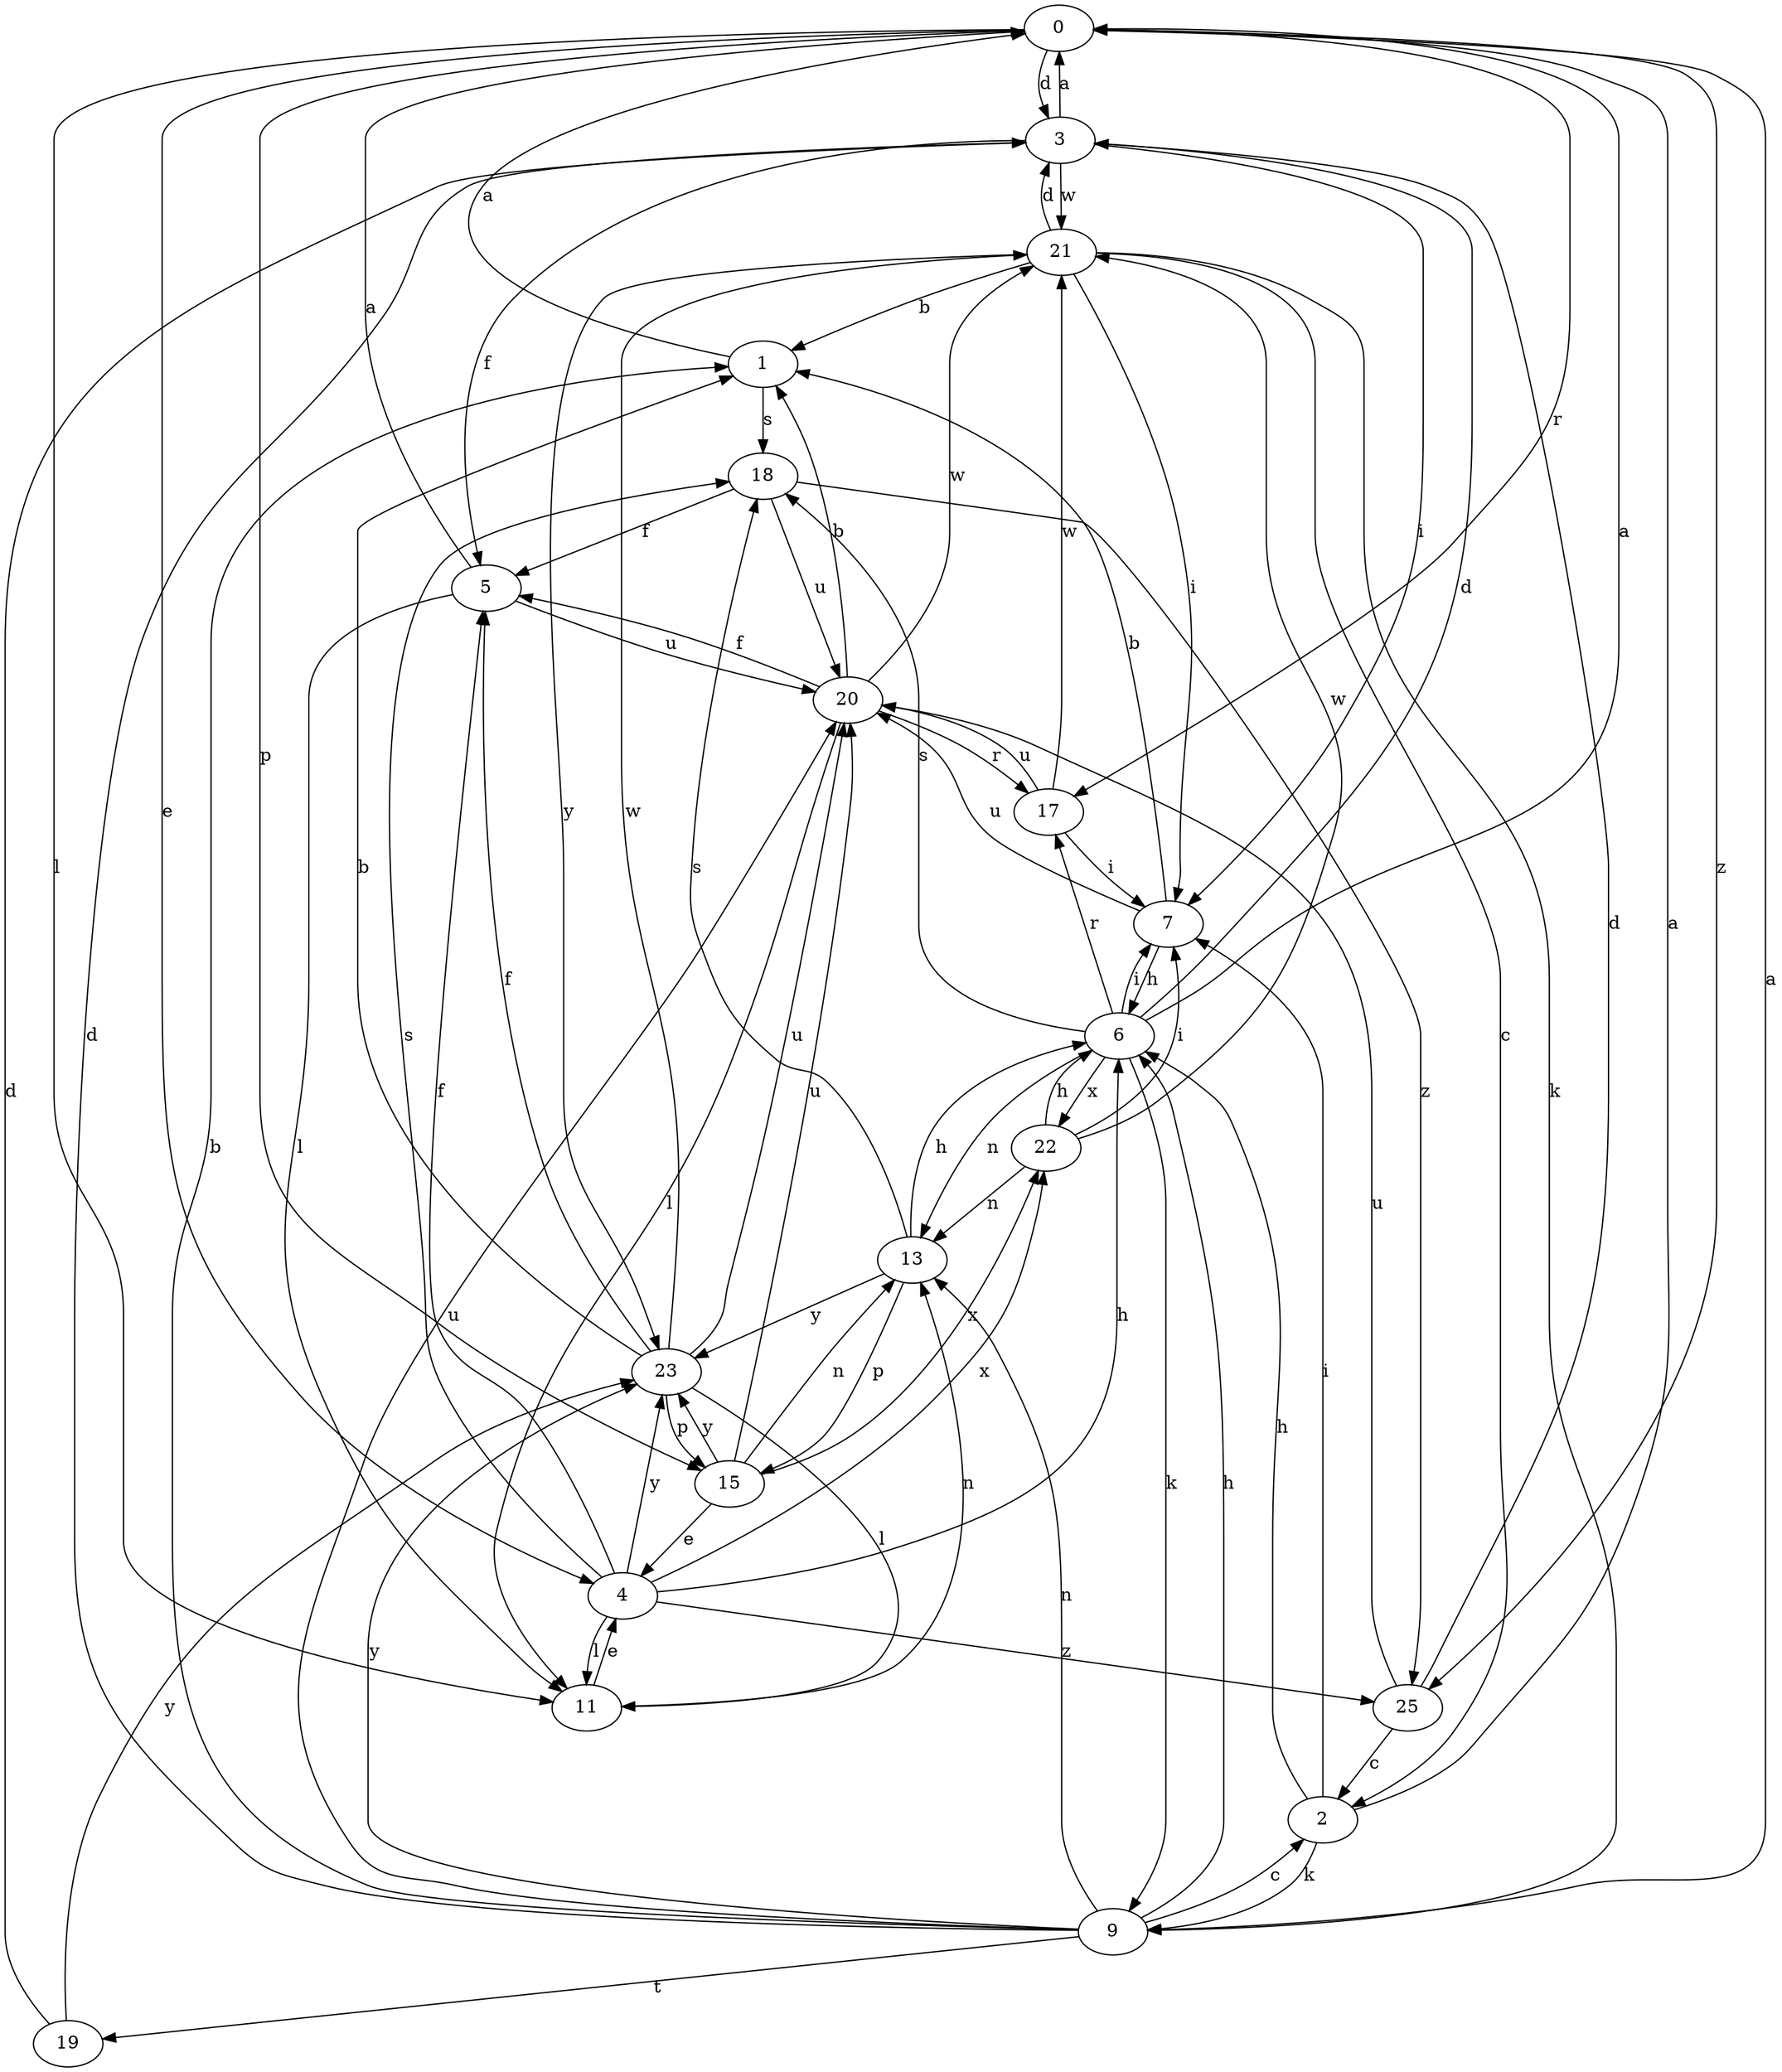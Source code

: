 strict digraph  {
0;
1;
2;
3;
4;
5;
6;
7;
9;
11;
13;
15;
17;
18;
19;
20;
21;
22;
23;
25;
0 -> 3  [label=d];
0 -> 4  [label=e];
0 -> 11  [label=l];
0 -> 15  [label=p];
0 -> 17  [label=r];
0 -> 25  [label=z];
1 -> 0  [label=a];
1 -> 18  [label=s];
2 -> 0  [label=a];
2 -> 6  [label=h];
2 -> 7  [label=i];
2 -> 9  [label=k];
3 -> 0  [label=a];
3 -> 5  [label=f];
3 -> 7  [label=i];
3 -> 21  [label=w];
4 -> 5  [label=f];
4 -> 6  [label=h];
4 -> 11  [label=l];
4 -> 18  [label=s];
4 -> 22  [label=x];
4 -> 23  [label=y];
4 -> 25  [label=z];
5 -> 0  [label=a];
5 -> 11  [label=l];
5 -> 20  [label=u];
6 -> 0  [label=a];
6 -> 3  [label=d];
6 -> 7  [label=i];
6 -> 9  [label=k];
6 -> 13  [label=n];
6 -> 17  [label=r];
6 -> 18  [label=s];
6 -> 22  [label=x];
7 -> 1  [label=b];
7 -> 6  [label=h];
7 -> 20  [label=u];
9 -> 0  [label=a];
9 -> 1  [label=b];
9 -> 2  [label=c];
9 -> 3  [label=d];
9 -> 6  [label=h];
9 -> 13  [label=n];
9 -> 19  [label=t];
9 -> 20  [label=u];
9 -> 23  [label=y];
11 -> 4  [label=e];
11 -> 13  [label=n];
13 -> 6  [label=h];
13 -> 15  [label=p];
13 -> 18  [label=s];
13 -> 23  [label=y];
15 -> 4  [label=e];
15 -> 13  [label=n];
15 -> 20  [label=u];
15 -> 22  [label=x];
15 -> 23  [label=y];
17 -> 7  [label=i];
17 -> 20  [label=u];
17 -> 21  [label=w];
18 -> 5  [label=f];
18 -> 20  [label=u];
18 -> 25  [label=z];
19 -> 3  [label=d];
19 -> 23  [label=y];
20 -> 1  [label=b];
20 -> 5  [label=f];
20 -> 11  [label=l];
20 -> 17  [label=r];
20 -> 21  [label=w];
21 -> 1  [label=b];
21 -> 2  [label=c];
21 -> 3  [label=d];
21 -> 7  [label=i];
21 -> 9  [label=k];
21 -> 23  [label=y];
22 -> 6  [label=h];
22 -> 7  [label=i];
22 -> 13  [label=n];
22 -> 21  [label=w];
23 -> 1  [label=b];
23 -> 5  [label=f];
23 -> 11  [label=l];
23 -> 15  [label=p];
23 -> 20  [label=u];
23 -> 21  [label=w];
25 -> 2  [label=c];
25 -> 3  [label=d];
25 -> 20  [label=u];
}
